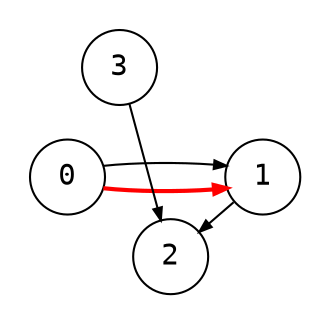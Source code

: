 digraph {
    node [shape=circle, fontname="monospace"];
    edge [arrowsize=0.6];
    layout=neato
    mode="sgd"
    normalize=true
    maxiter=100000
    scale=1.0
    pad=0.2;

    0 -> 1;
    1 -> 2;
    3 -> 2;
    0 -> 1 [style=bold, color=red];
    3 -> 0 [style=invis];
}